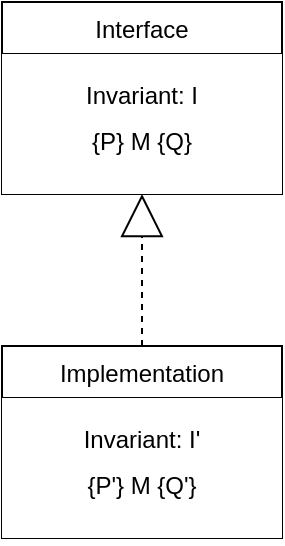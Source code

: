<mxfile version="11.3.0" type="device" pages="1"><diagram id="jPKmEyzX5BU37RZTgDXl" name="Page-1"><mxGraphModel dx="1406" dy="830" grid="1" gridSize="10" guides="1" tooltips="1" connect="1" arrows="1" fold="1" page="1" pageScale="1" pageWidth="850" pageHeight="1100" math="0" shadow="0"><root><mxCell id="0"/><mxCell id="1" parent="0"/><mxCell id="O8O0vwD8DRE2mwT_f8qK-6" value="Interface" style="swimlane;fontStyle=0;childLayout=stackLayout;horizontal=1;startSize=26;fillColor=#FFFFFF;horizontalStack=0;resizeParent=1;resizeParentMax=0;resizeLast=0;collapsible=1;marginBottom=0;" vertex="1" parent="1"><mxGeometry x="355" y="158" width="140" height="96" as="geometry"><mxRectangle x="355" y="110" width="90" height="26" as="alternateBounds"/></mxGeometry></mxCell><mxCell id="O8O0vwD8DRE2mwT_f8qK-7" value="Invariant: I" style="text;strokeColor=none;fillColor=#FFFFFF;align=center;verticalAlign=bottom;spacingLeft=4;spacingRight=4;overflow=hidden;rotatable=0;points=[[0,0.5],[1,0.5]];portConstraint=eastwest;" vertex="1" parent="O8O0vwD8DRE2mwT_f8qK-6"><mxGeometry y="26" width="140" height="30" as="geometry"/></mxCell><mxCell id="O8O0vwD8DRE2mwT_f8qK-8" value="{P} M {Q}" style="text;strokeColor=none;fillColor=#FFFFFF;align=center;verticalAlign=top;spacingLeft=4;spacingRight=4;overflow=hidden;rotatable=0;points=[[0,0.5],[1,0.5]];portConstraint=eastwest;" vertex="1" parent="O8O0vwD8DRE2mwT_f8qK-6"><mxGeometry y="56" width="140" height="40" as="geometry"/></mxCell><mxCell id="O8O0vwD8DRE2mwT_f8qK-14" style="edgeStyle=orthogonalEdgeStyle;rounded=0;orthogonalLoop=1;jettySize=auto;html=1;entryX=0.5;entryY=1;entryDx=0;entryDy=0;endArrow=block;endFill=0;endSize=19;dashed=1;" edge="1" parent="1" source="O8O0vwD8DRE2mwT_f8qK-11" target="O8O0vwD8DRE2mwT_f8qK-6"><mxGeometry relative="1" as="geometry"/></mxCell><mxCell id="O8O0vwD8DRE2mwT_f8qK-11" value="Implementation" style="swimlane;fontStyle=0;childLayout=stackLayout;horizontal=1;startSize=26;fillColor=#ffffff;horizontalStack=0;resizeParent=1;resizeParentMax=0;resizeLast=0;collapsible=1;marginBottom=0;" vertex="1" parent="1"><mxGeometry x="355" y="330" width="140" height="96" as="geometry"><mxRectangle x="355" y="110" width="90" height="26" as="alternateBounds"/></mxGeometry></mxCell><mxCell id="O8O0vwD8DRE2mwT_f8qK-12" value="Invariant: I'" style="text;strokeColor=none;fillColor=#ffffff;align=center;verticalAlign=bottom;spacingLeft=4;spacingRight=4;overflow=hidden;rotatable=0;points=[[0,0.5],[1,0.5]];portConstraint=eastwest;" vertex="1" parent="O8O0vwD8DRE2mwT_f8qK-11"><mxGeometry y="26" width="140" height="30" as="geometry"/></mxCell><mxCell id="O8O0vwD8DRE2mwT_f8qK-13" value="{P'} M {Q'}" style="text;strokeColor=none;fillColor=#ffffff;align=center;verticalAlign=top;spacingLeft=4;spacingRight=4;overflow=hidden;rotatable=0;points=[[0,0.5],[1,0.5]];portConstraint=eastwest;" vertex="1" parent="O8O0vwD8DRE2mwT_f8qK-11"><mxGeometry y="56" width="140" height="40" as="geometry"/></mxCell></root></mxGraphModel></diagram></mxfile>